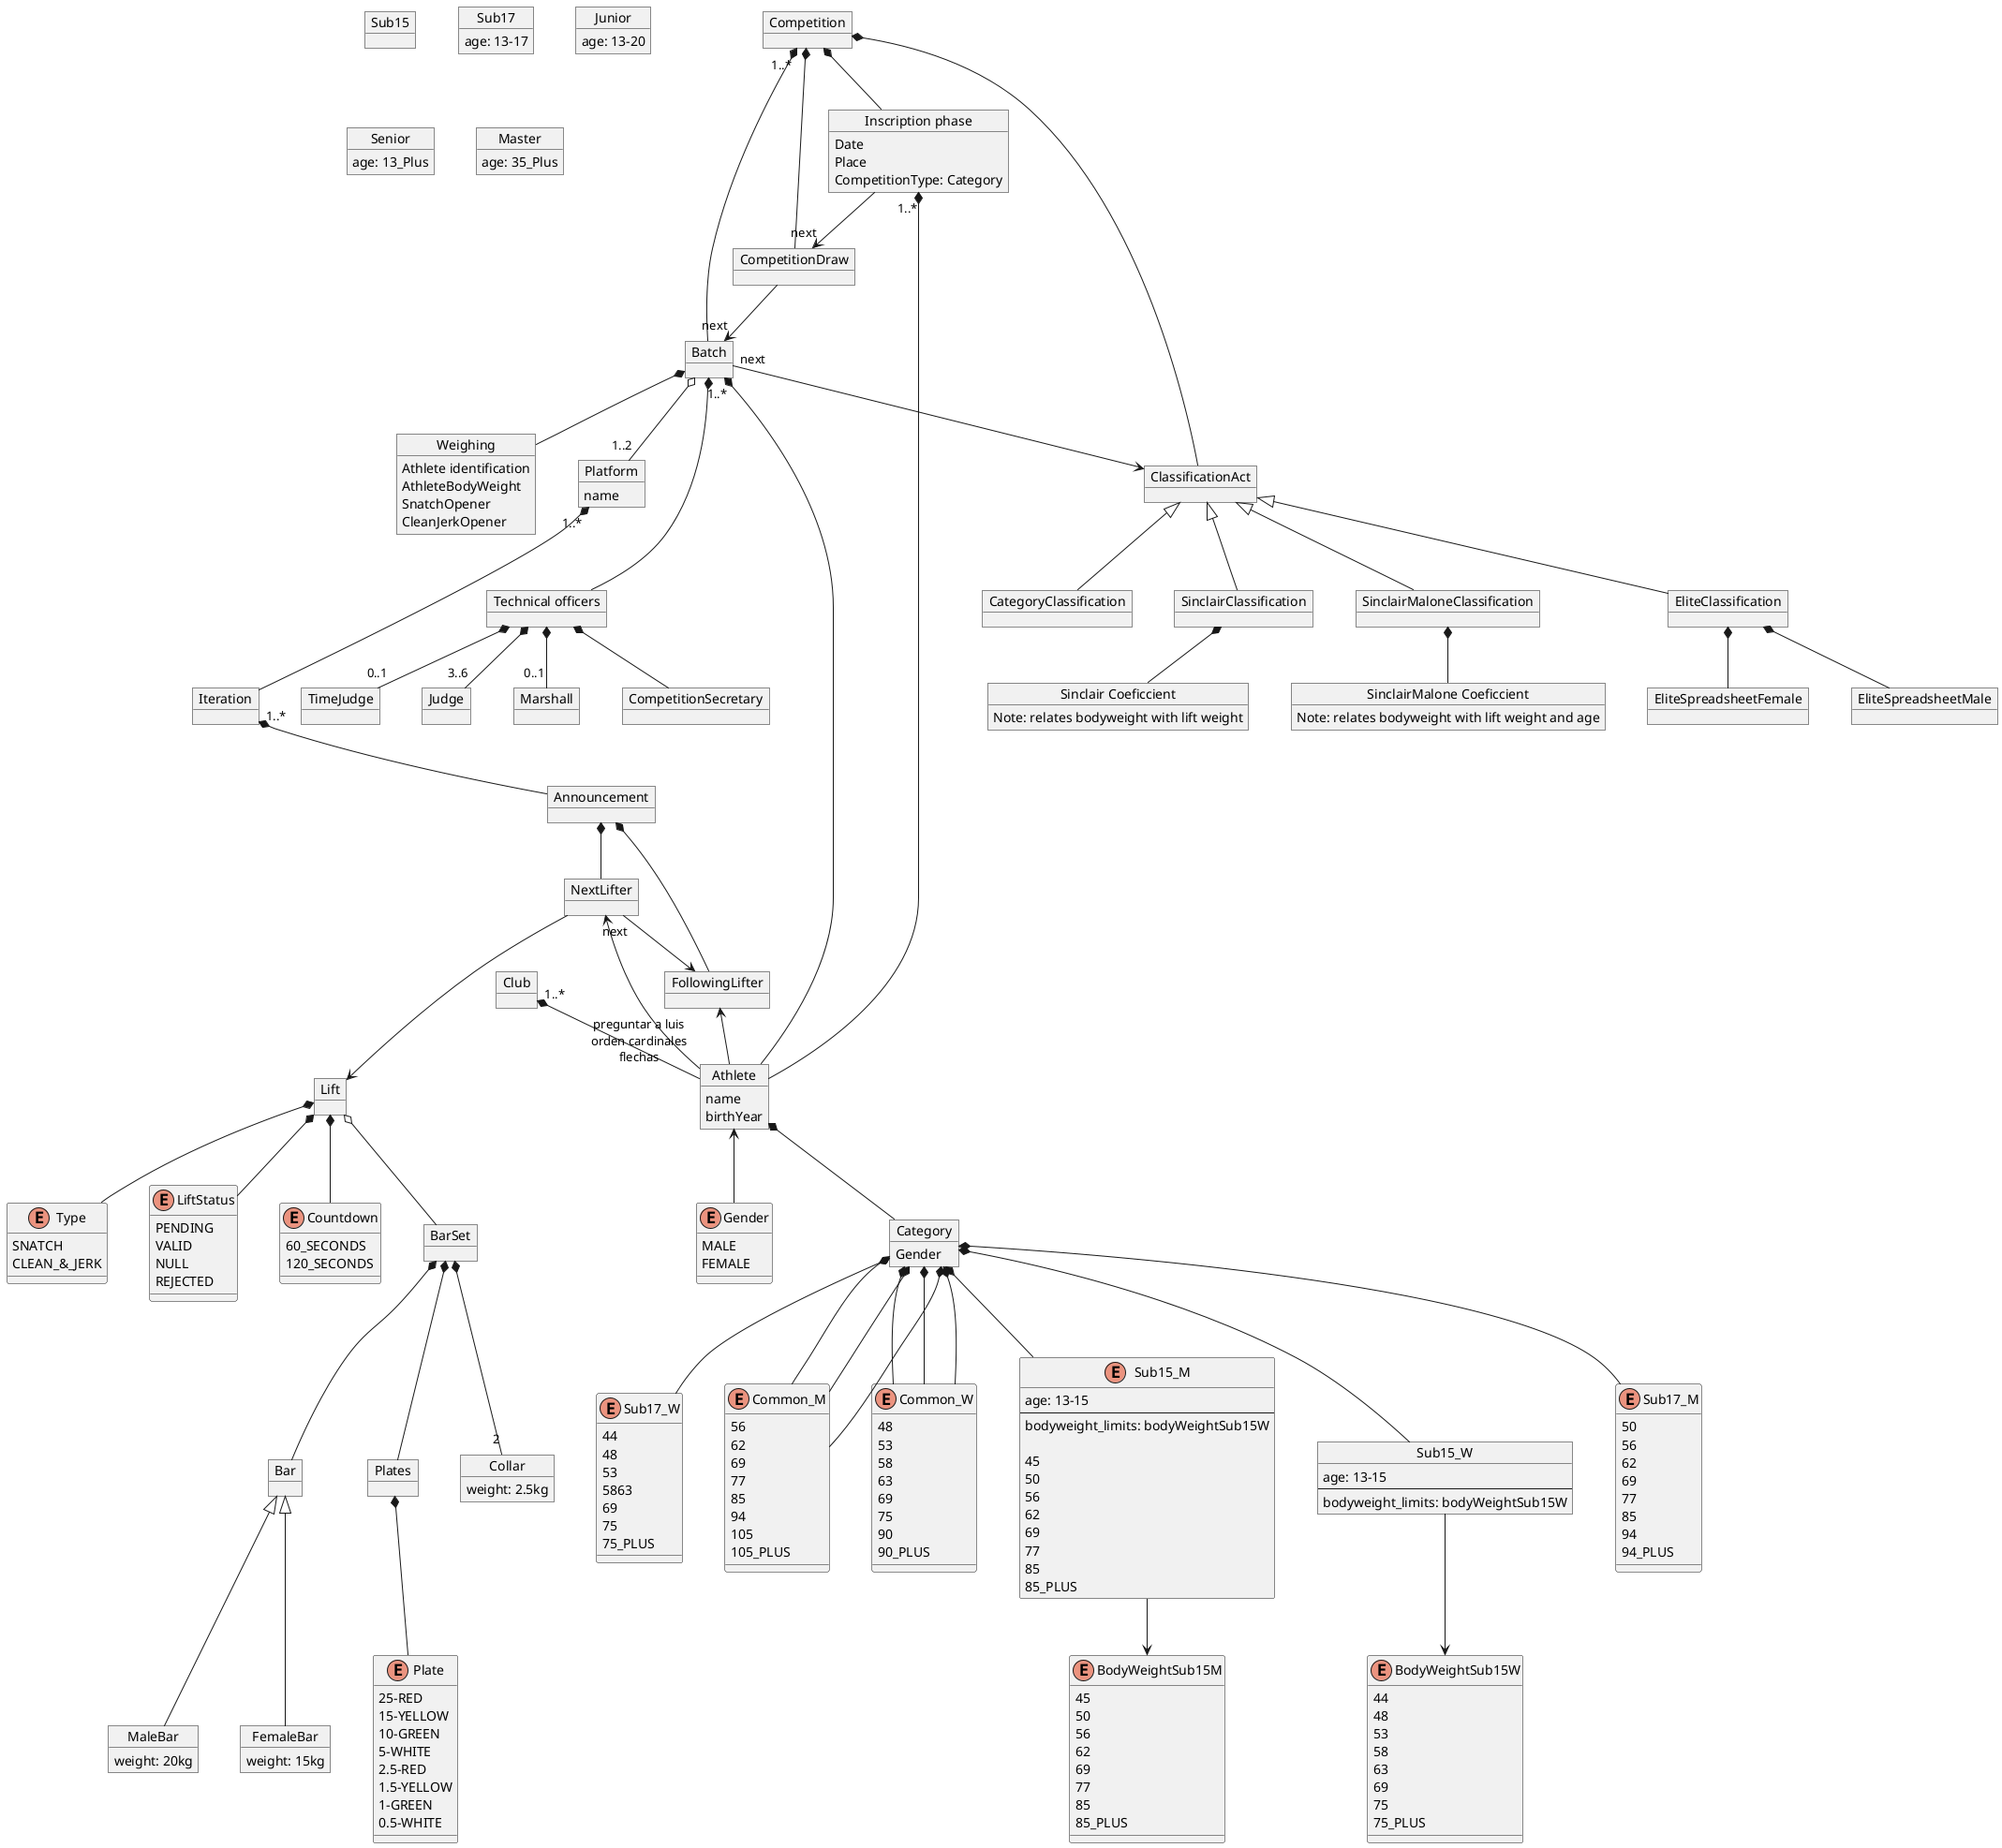 @startuml
skinparam nodesep 45
' CONTROLS node horizontal separation
' skinparam ranksep 60 CONTROLS vertical separation

object Competition
object "Inscription phase" as Inscription {
  Date
  Place
  CompetitionType: Category
}
object CompetitionDraw
object Batch
object Weighing {
  Athlete identification
  AthleteBodyWeight
  SnatchOpener
  CleanJerkOpener
}
object ClassificationAct
object CategoryClassification
object SinclairClassification
object SinclairMaloneClassification
object EliteClassification
object EliteSpreadsheetMale
object EliteSpreadsheetFemale
object Platform {
  name
}
object Club
object Athlete {
  name
  birthYear
}
enum Gender {
  MALE
  FEMALE
}
object "Technical officers" as TC
object Judge
object Marshall
object CompetitionSecretary
object TimeJudge
object Lift
enum Type {
  SNATCH
  CLEAN_&_JERK
}
enum LiftStatus {
  PENDING
  VALID
  NULL
  REJECTED
}
enum Countdown {
  60_SECONDS
  120_SECONDS
}
object BarSet
object Bar
object FemaleBar {
  weight: 15kg
}
object MaleBar {
  weight: 20kg
}
object Plates
enum Plate {
  25-RED
  15-YELLOW
  10-GREEN
  5-WHITE
  2.5-RED
  1.5-YELLOW
  1-GREEN
  0.5-WHITE
}
object Collar {
  weight: 2.5kg
}

object Category {
  Gender
}

object Sub15 {

}

object Sub17 {
  age: 13-17
}

object Junior {
  age: 13-20
}

object Senior {
  age: 13_Plus
}

object Master {
  age: 35_Plus
}

'Sub15 "includes" --> Sub17
'Sub17 "includes" --> Junior
'Junior "includes" --> Senior
enum Sub15_M {
   age: 13-15
   --
   bodyweight_limits: bodyWeightSub15W

  45
  50
  56
  62
  69
  77
  85
  85_PLUS
}

object Sub15_W {
 age: 13-15
 --
 bodyweight_limits: bodyWeightSub15W
}

enum BodyWeightSub15W {
 44
 48
 53
 58
 63
 69
 75
 75_PLUS
}

enum BodyWeightSub15M {
  45
  50
  56
  62
  69
  77
  85
  85_PLUS
 }

Sub15_W --> BodyWeightSub15W
Sub15_M --> BodyWeightSub15M
enum Sub17_M {
  50
  56
  62
  69
  77
  85
  94
  94_PLUS
}

enum Sub17_W {
 44
 48
 53
 5863
 69
 75
 75_PLUS
}

enum Common_M {
56
62
69
77
85
94
105
105_PLUS
}

enum Common_W {
48
53
58
63
69
75
90
90_PLUS
}

object Iteration
object Announcement
object NextLifter
object FollowingLifter

Competition *-- Inscription
Inscription "1..*"  *-- Athlete
Athlete <-- Gender
Club "1..*" *-- Athlete
Competition *-- CompetitionDraw
Competition "1..*" *--  Batch
Competition *-- ClassificationAct
ClassificationAct <|-- CategoryClassification
ClassificationAct <|-- SinclairClassification
ClassificationAct <|-- SinclairMaloneClassification
ClassificationAct <|-- EliteClassification
EliteClassification *-- EliteSpreadsheetMale
EliteClassification *-- EliteSpreadsheetFemale


object "Sinclair Coeficcient" as sc {
  Note: relates bodyweight with lift weight
}

object "SinclairMalone Coeficcient" as scm {
  Note: relates bodyweight with lift weight and age
}

SinclairClassification *-- sc
SinclairMaloneClassification *-- scm

Batch "next" --> ClassificationAct
Inscription --> "next" CompetitionDraw
CompetitionDraw --> "next" Batch

Batch *-- Weighing
Batch o-- "1..2" Platform
Batch "1..*" *---  Athlete
Batch *--- TC

TC *-- "3..6" Judge
TC *-- CompetitionSecretary
TC *-- "0..1" Marshall
TC *-- "0..1" TimeJudge

Platform "1..*" *---  Iteration
Iteration "1..*" *--  Announcement
Announcement *-- NextLifter
Announcement *-- FollowingLifter
NextLifter "next" --> FollowingLifter
NextLifter ---> Lift
NextLifter <-- "preguntar a luis\n orden cardinales \nflechas" Athlete
FollowingLifter <-- Athlete

Lift *-- Type
Lift *-- LiftStatus
Lift *-- Countdown
Lift o-- BarSet
BarSet *-- Bar
BarSet *-- Plates
BarSet *-- "2" Collar
Bar <|-- FemaleBar
Bar <|-- MaleBar
Plates *-- Plate

Category *-- Sub15_W
Category *-- Sub15_M
Category *-- Sub17_W
Category *-- Sub17_M
Category *-- Common_M
Category *-- Common_W
Category *-- Common_M
Category *-- Common_W
Category *-- Common_M
Category *-- Common_W

Athlete *-- Category


@enduml
